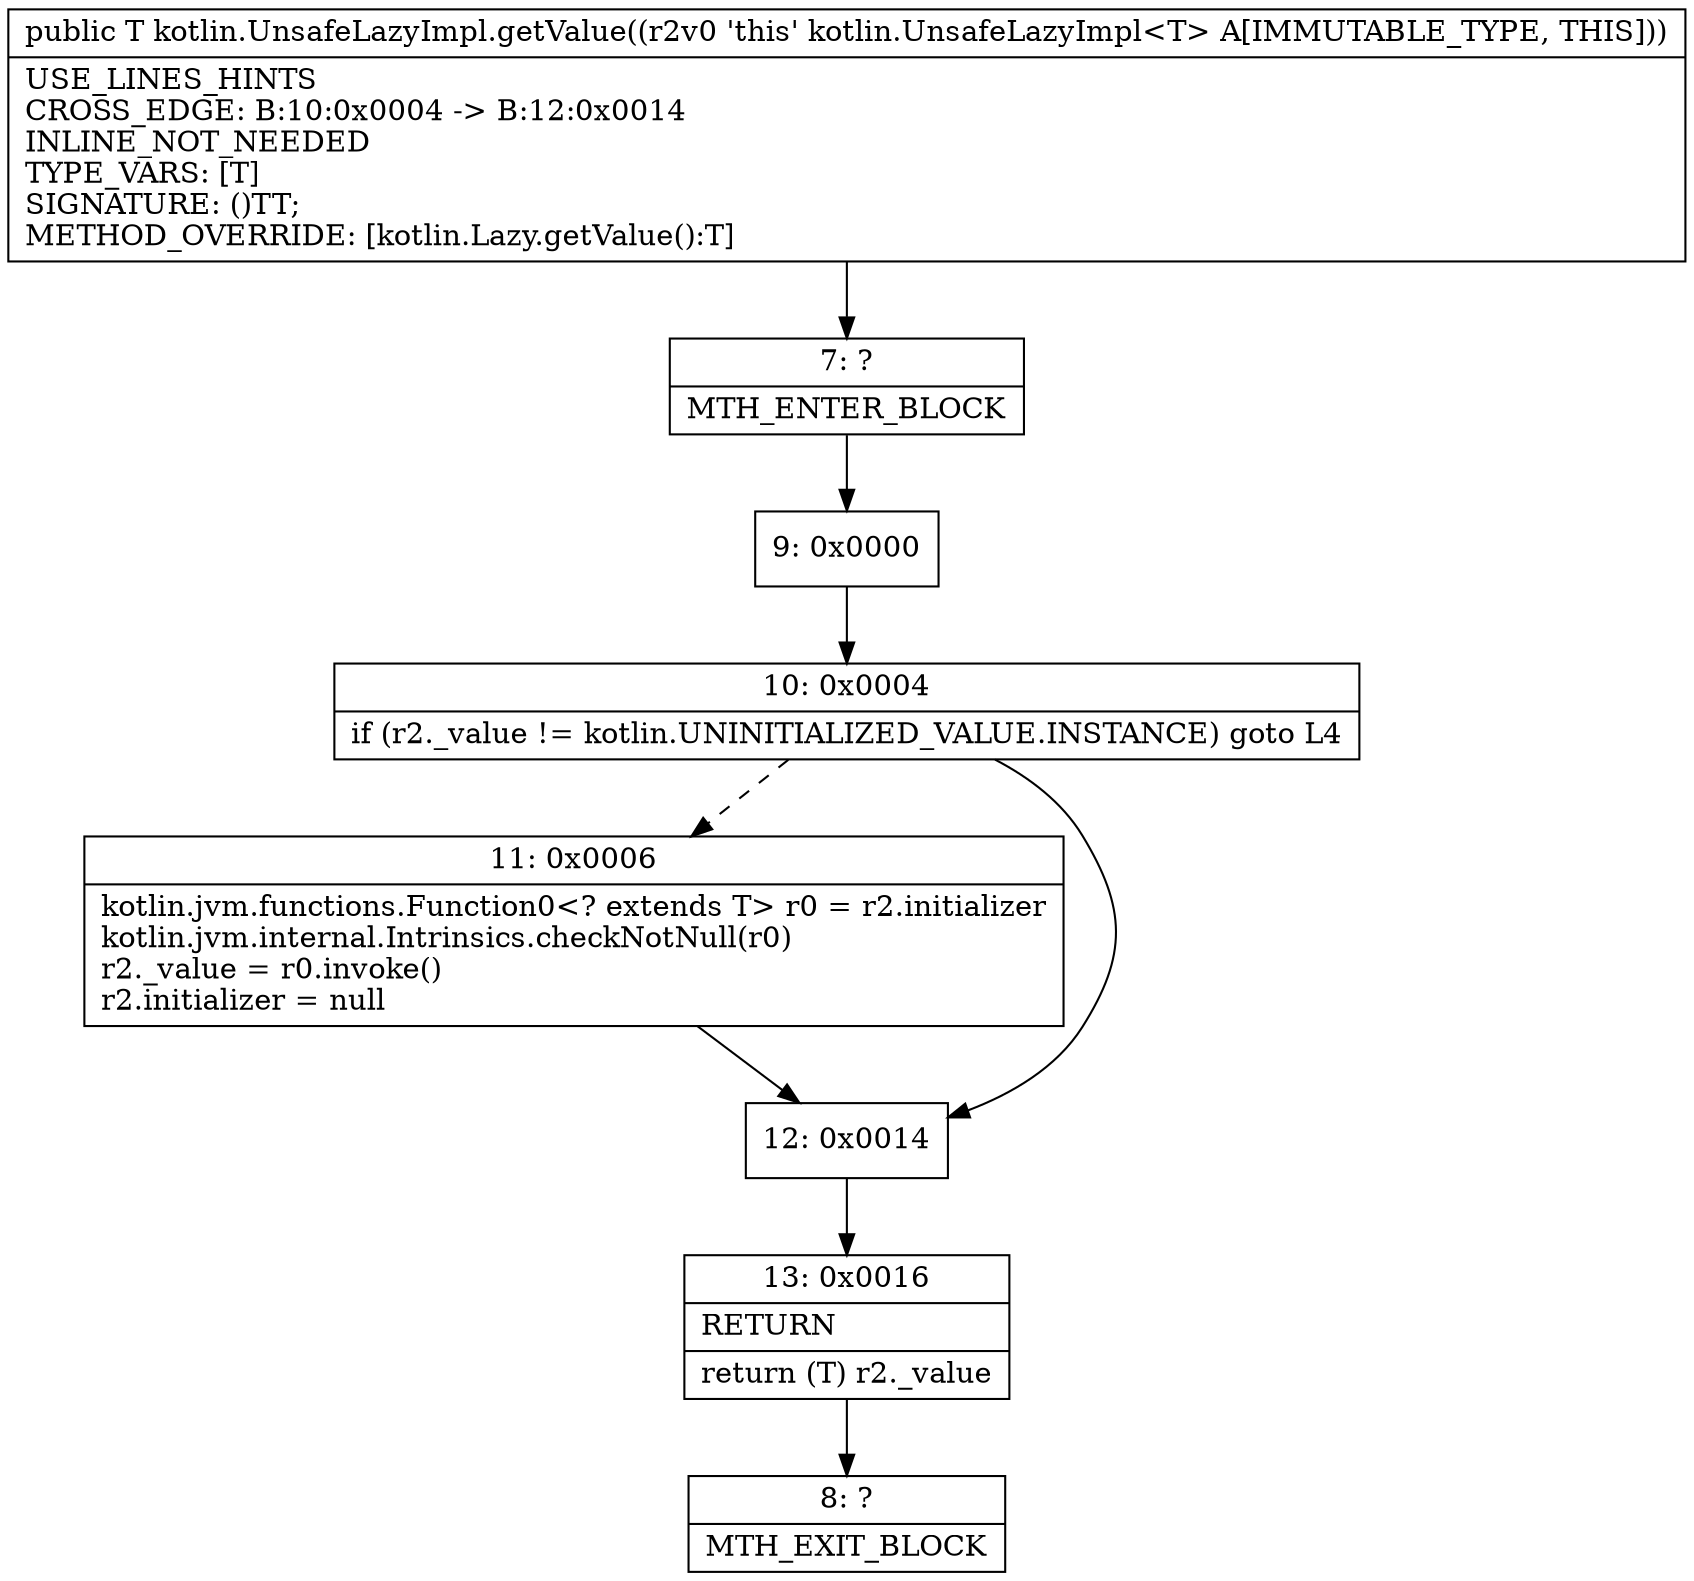 digraph "CFG forkotlin.UnsafeLazyImpl.getValue()Ljava\/lang\/Object;" {
Node_7 [shape=record,label="{7\:\ ?|MTH_ENTER_BLOCK\l}"];
Node_9 [shape=record,label="{9\:\ 0x0000}"];
Node_10 [shape=record,label="{10\:\ 0x0004|if (r2._value != kotlin.UNINITIALIZED_VALUE.INSTANCE) goto L4\l}"];
Node_11 [shape=record,label="{11\:\ 0x0006|kotlin.jvm.functions.Function0\<? extends T\> r0 = r2.initializer\lkotlin.jvm.internal.Intrinsics.checkNotNull(r0)\lr2._value = r0.invoke()\lr2.initializer = null\l}"];
Node_12 [shape=record,label="{12\:\ 0x0014}"];
Node_13 [shape=record,label="{13\:\ 0x0016|RETURN\l|return (T) r2._value\l}"];
Node_8 [shape=record,label="{8\:\ ?|MTH_EXIT_BLOCK\l}"];
MethodNode[shape=record,label="{public T kotlin.UnsafeLazyImpl.getValue((r2v0 'this' kotlin.UnsafeLazyImpl\<T\> A[IMMUTABLE_TYPE, THIS]))  | USE_LINES_HINTS\lCROSS_EDGE: B:10:0x0004 \-\> B:12:0x0014\lINLINE_NOT_NEEDED\lTYPE_VARS: [T]\lSIGNATURE: ()TT;\lMETHOD_OVERRIDE: [kotlin.Lazy.getValue():T]\l}"];
MethodNode -> Node_7;Node_7 -> Node_9;
Node_9 -> Node_10;
Node_10 -> Node_11[style=dashed];
Node_10 -> Node_12;
Node_11 -> Node_12;
Node_12 -> Node_13;
Node_13 -> Node_8;
}

